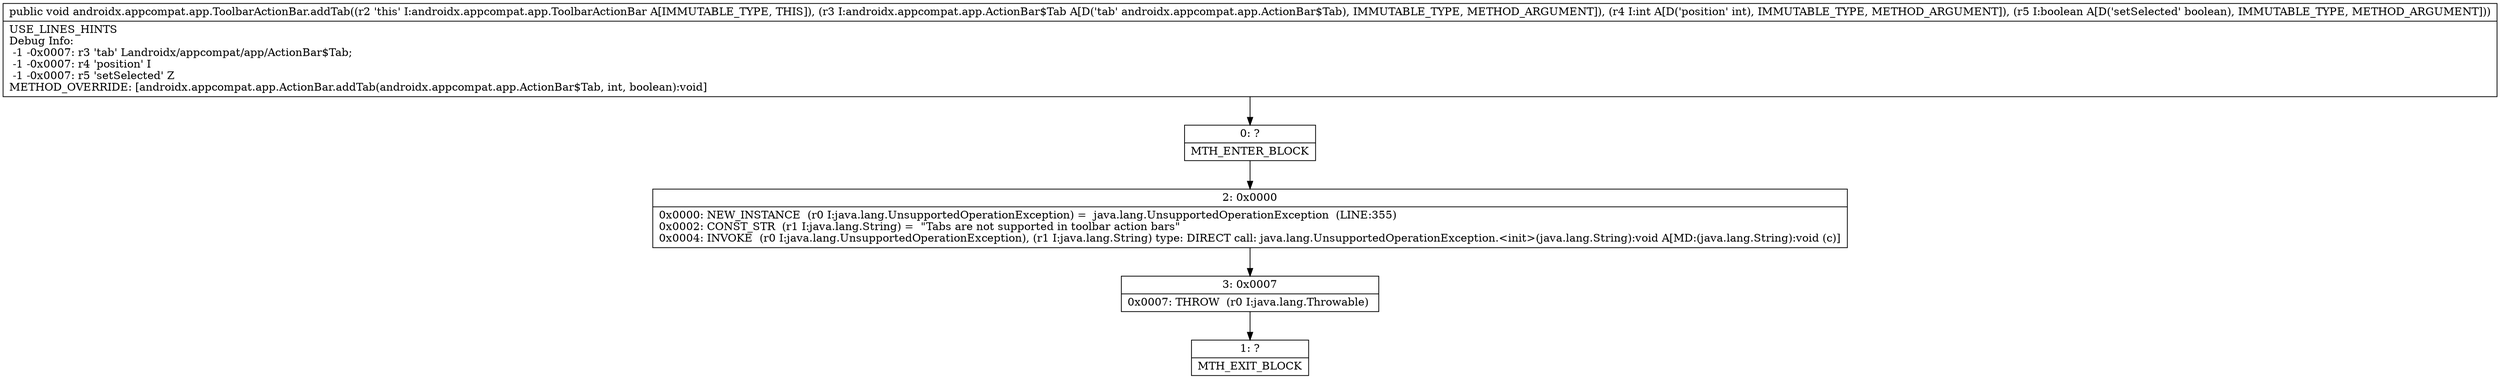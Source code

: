 digraph "CFG forandroidx.appcompat.app.ToolbarActionBar.addTab(Landroidx\/appcompat\/app\/ActionBar$Tab;IZ)V" {
Node_0 [shape=record,label="{0\:\ ?|MTH_ENTER_BLOCK\l}"];
Node_2 [shape=record,label="{2\:\ 0x0000|0x0000: NEW_INSTANCE  (r0 I:java.lang.UnsupportedOperationException) =  java.lang.UnsupportedOperationException  (LINE:355)\l0x0002: CONST_STR  (r1 I:java.lang.String) =  \"Tabs are not supported in toolbar action bars\" \l0x0004: INVOKE  (r0 I:java.lang.UnsupportedOperationException), (r1 I:java.lang.String) type: DIRECT call: java.lang.UnsupportedOperationException.\<init\>(java.lang.String):void A[MD:(java.lang.String):void (c)]\l}"];
Node_3 [shape=record,label="{3\:\ 0x0007|0x0007: THROW  (r0 I:java.lang.Throwable) \l}"];
Node_1 [shape=record,label="{1\:\ ?|MTH_EXIT_BLOCK\l}"];
MethodNode[shape=record,label="{public void androidx.appcompat.app.ToolbarActionBar.addTab((r2 'this' I:androidx.appcompat.app.ToolbarActionBar A[IMMUTABLE_TYPE, THIS]), (r3 I:androidx.appcompat.app.ActionBar$Tab A[D('tab' androidx.appcompat.app.ActionBar$Tab), IMMUTABLE_TYPE, METHOD_ARGUMENT]), (r4 I:int A[D('position' int), IMMUTABLE_TYPE, METHOD_ARGUMENT]), (r5 I:boolean A[D('setSelected' boolean), IMMUTABLE_TYPE, METHOD_ARGUMENT]))  | USE_LINES_HINTS\lDebug Info:\l  \-1 \-0x0007: r3 'tab' Landroidx\/appcompat\/app\/ActionBar$Tab;\l  \-1 \-0x0007: r4 'position' I\l  \-1 \-0x0007: r5 'setSelected' Z\lMETHOD_OVERRIDE: [androidx.appcompat.app.ActionBar.addTab(androidx.appcompat.app.ActionBar$Tab, int, boolean):void]\l}"];
MethodNode -> Node_0;Node_0 -> Node_2;
Node_2 -> Node_3;
Node_3 -> Node_1;
}

